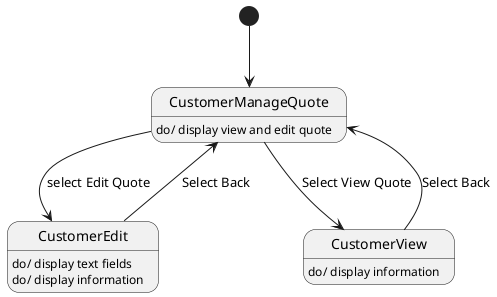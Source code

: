 @startuml
[*] --> CustomerManageQuote
CustomerManageQuote : do/ display view and edit quote

CustomerManageQuote --> CustomerEdit : select Edit Quote
CustomerEdit : do/ display text fields
CustomerEdit: do/ display information

CustomerManageQuote --> CustomerView :  Select View Quote
CustomerView : do/ display information

CustomerView --> CustomerManageQuote : Select Back
CustomerEdit --> CustomerManageQuote : Select Back
@enduml